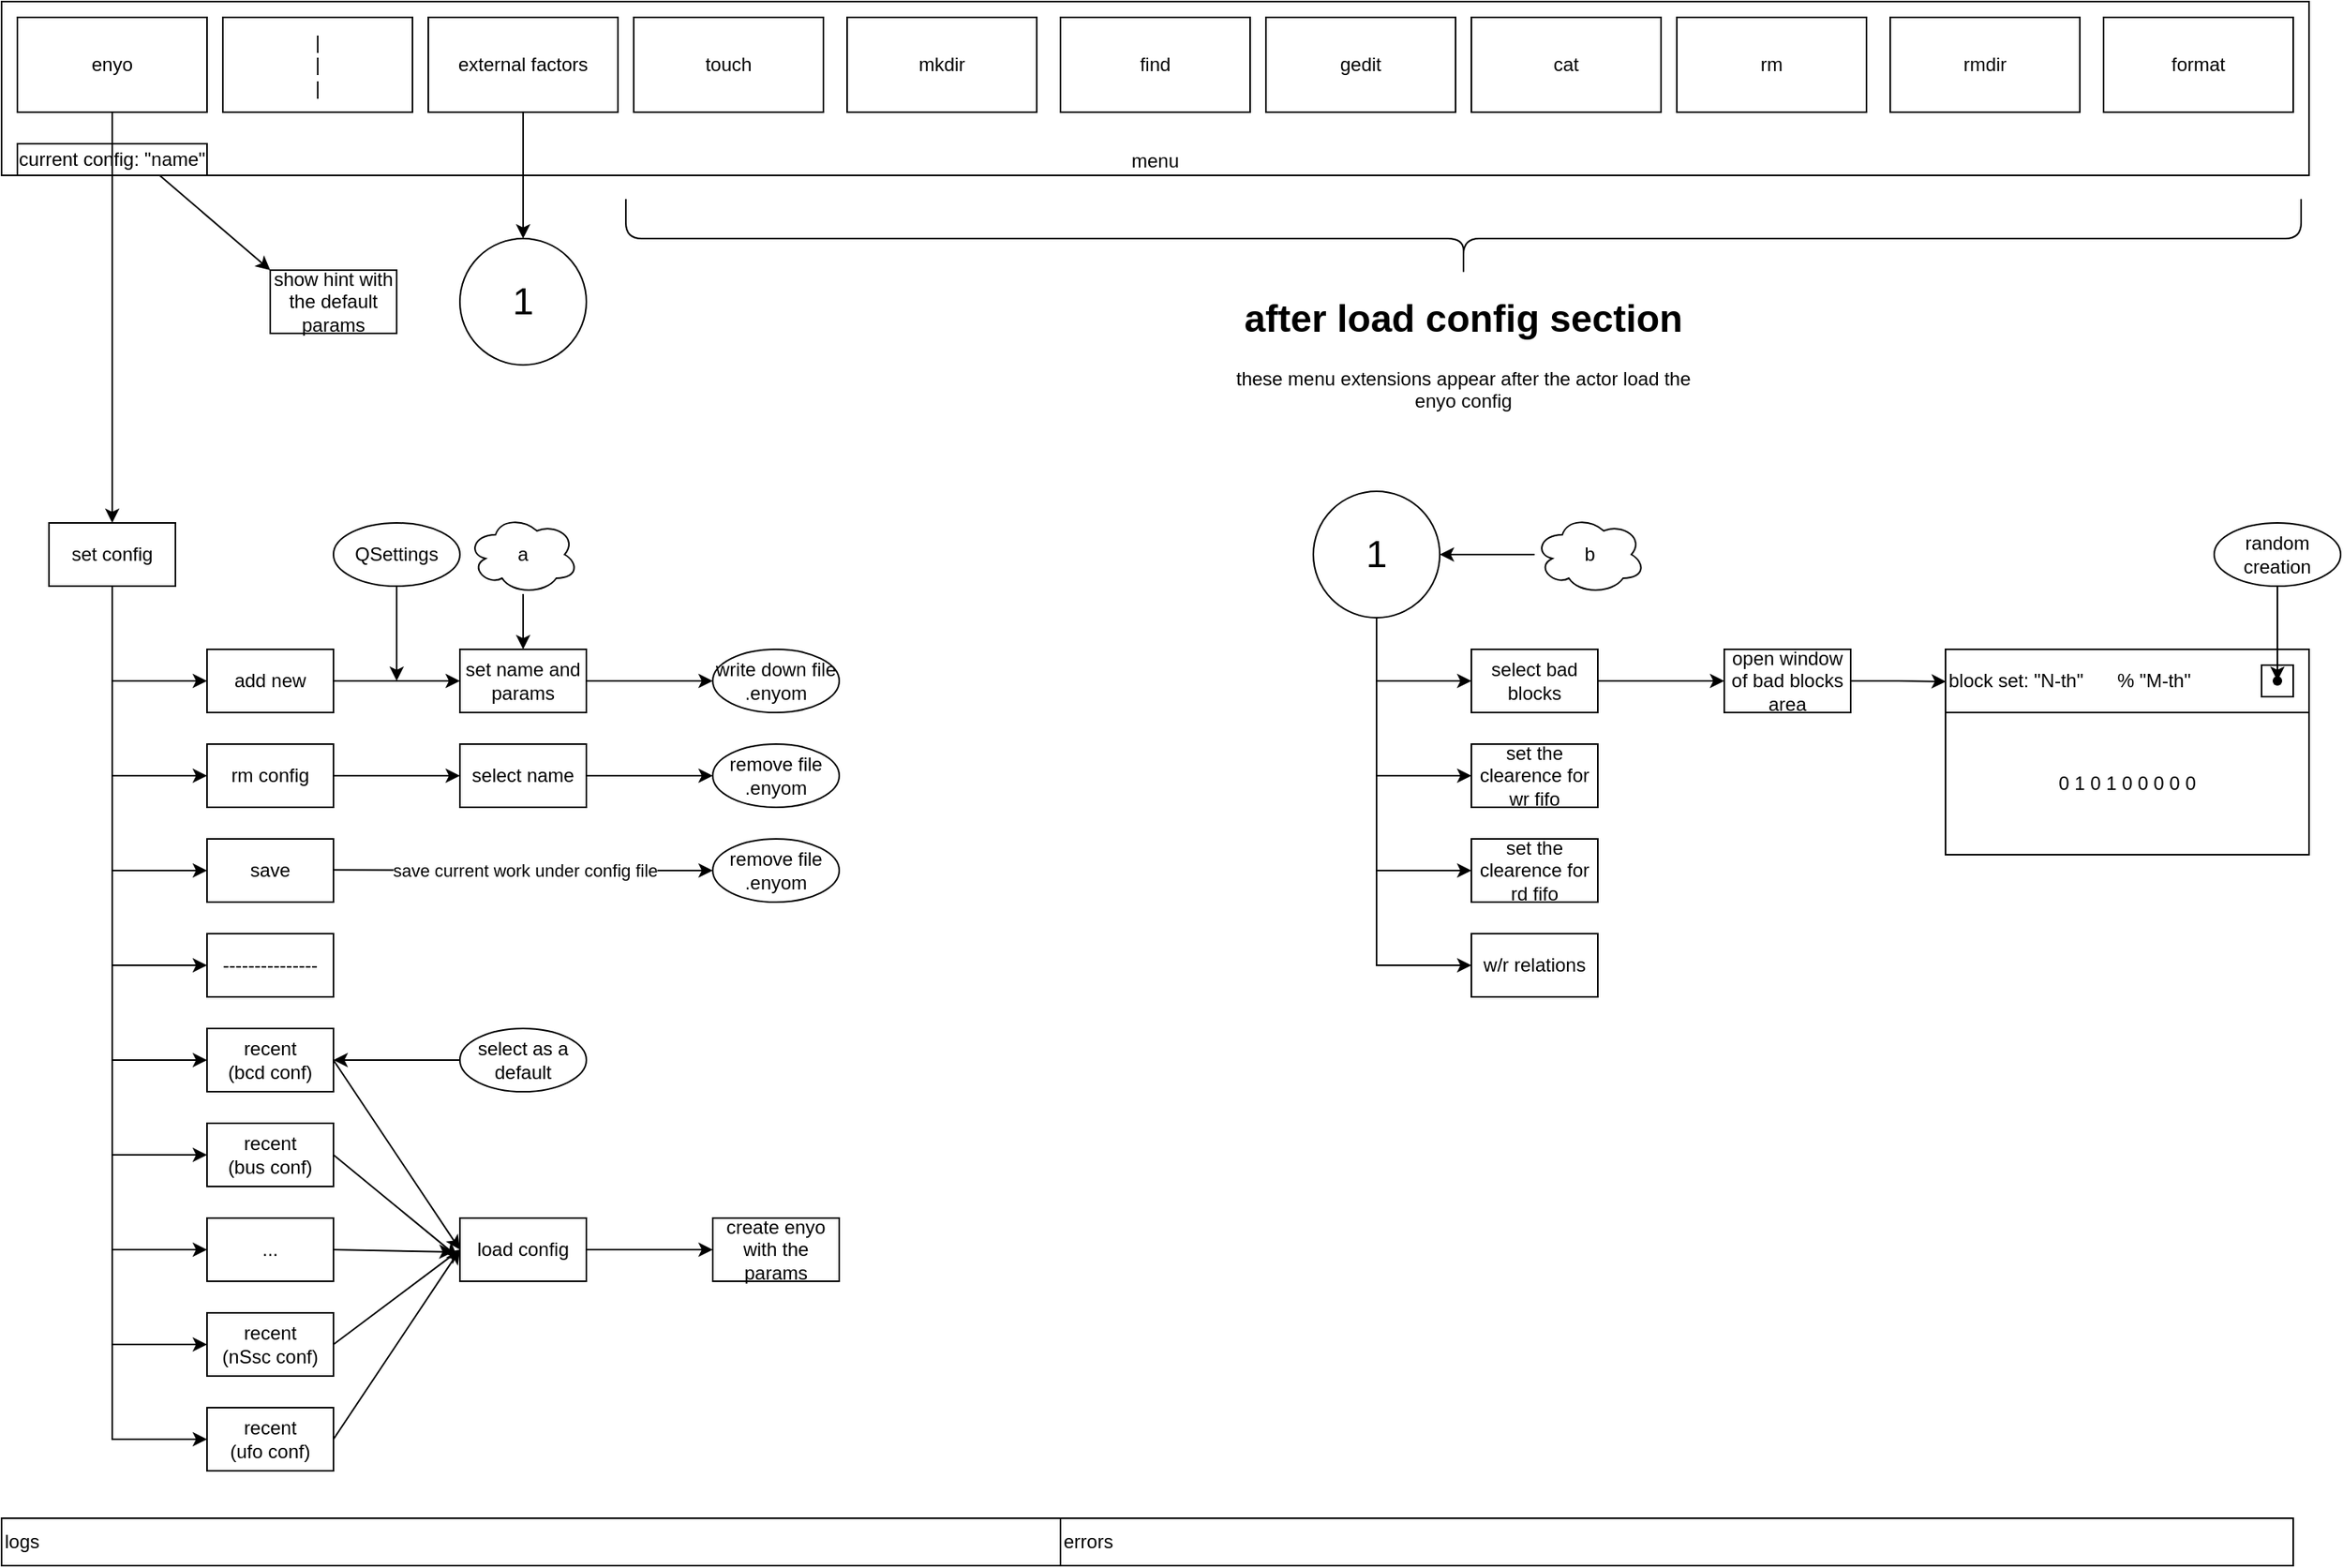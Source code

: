 <mxfile version="24.0.4" type="github" pages="2">
  <diagram name="Page-1" id="zZr7KNFjdAVXptu_zUCs">
    <mxGraphModel dx="1424" dy="765" grid="1" gridSize="10" guides="1" tooltips="1" connect="1" arrows="1" fold="1" page="1" pageScale="1" pageWidth="850" pageHeight="1100" math="0" shadow="0">
      <root>
        <mxCell id="0" />
        <mxCell id="1" parent="0" />
        <mxCell id="soJd-fHeMKXXftb8YkMp-32" value="&lt;div align=&quot;left&quot;&gt;block set: &quot;N-th&quot;&lt;span style=&quot;white-space: pre;&quot;&gt;&#x9;% &quot;M-th&quot;&lt;/span&gt;&lt;/div&gt;" style="rounded=0;whiteSpace=wrap;html=1;align=left;" parent="1" vertex="1">
          <mxGeometry x="1260" y="440" width="230" height="40" as="geometry" />
        </mxCell>
        <mxCell id="soJd-fHeMKXXftb8YkMp-37" value="" style="whiteSpace=wrap;html=1;aspect=fixed;" parent="1" vertex="1">
          <mxGeometry x="1460" y="450" width="20" height="20" as="geometry" />
        </mxCell>
        <mxCell id="JiC-FthuQK2CMUhhBvd7-24" value="menu" style="rounded=0;whiteSpace=wrap;html=1;verticalAlign=bottom;" parent="1" vertex="1">
          <mxGeometry x="30" y="30" width="1460" height="110" as="geometry" />
        </mxCell>
        <mxCell id="soJd-fHeMKXXftb8YkMp-4" value="current config: &quot;name&quot;" style="rounded=0;whiteSpace=wrap;html=1;" parent="1" vertex="1">
          <mxGeometry x="40" y="120" width="120" height="20" as="geometry" />
        </mxCell>
        <mxCell id="kcGImguu2PcQyFEWAn9K-4" value="" style="edgeStyle=orthogonalEdgeStyle;rounded=0;orthogonalLoop=1;jettySize=auto;html=1;" parent="1" source="JiC-FthuQK2CMUhhBvd7-21" target="kcGImguu2PcQyFEWAn9K-3" edge="1">
          <mxGeometry relative="1" as="geometry" />
        </mxCell>
        <mxCell id="JiC-FthuQK2CMUhhBvd7-21" value="enyo" style="rounded=0;whiteSpace=wrap;html=1;" parent="1" vertex="1">
          <mxGeometry x="40" y="40" width="120" height="60" as="geometry" />
        </mxCell>
        <mxCell id="kcGImguu2PcQyFEWAn9K-3" value="set config" style="rounded=0;whiteSpace=wrap;html=1;" parent="1" vertex="1">
          <mxGeometry x="60" y="360" width="80" height="40" as="geometry" />
        </mxCell>
        <mxCell id="kcGImguu2PcQyFEWAn9K-28" value="" style="edgeStyle=orthogonalEdgeStyle;rounded=0;orthogonalLoop=1;jettySize=auto;html=1;" parent="1" source="kcGImguu2PcQyFEWAn9K-8" target="kcGImguu2PcQyFEWAn9K-27" edge="1">
          <mxGeometry relative="1" as="geometry" />
        </mxCell>
        <mxCell id="kcGImguu2PcQyFEWAn9K-8" value="add new" style="rounded=0;whiteSpace=wrap;html=1;" parent="1" vertex="1">
          <mxGeometry x="160" y="440" width="80" height="40" as="geometry" />
        </mxCell>
        <mxCell id="kcGImguu2PcQyFEWAn9K-12" value="" style="endArrow=classic;html=1;rounded=0;entryX=0;entryY=0.5;entryDx=0;entryDy=0;exitX=0.5;exitY=1;exitDx=0;exitDy=0;" parent="1" source="kcGImguu2PcQyFEWAn9K-3" target="kcGImguu2PcQyFEWAn9K-8" edge="1">
          <mxGeometry width="50" height="50" relative="1" as="geometry">
            <mxPoint x="400" y="450" as="sourcePoint" />
            <mxPoint x="450" y="400" as="targetPoint" />
            <Array as="points">
              <mxPoint x="100" y="460" />
            </Array>
          </mxGeometry>
        </mxCell>
        <mxCell id="kcGImguu2PcQyFEWAn9K-37" value="" style="edgeStyle=orthogonalEdgeStyle;rounded=0;orthogonalLoop=1;jettySize=auto;html=1;" parent="1" source="kcGImguu2PcQyFEWAn9K-13" target="kcGImguu2PcQyFEWAn9K-36" edge="1">
          <mxGeometry relative="1" as="geometry" />
        </mxCell>
        <mxCell id="kcGImguu2PcQyFEWAn9K-13" value="rm config" style="rounded=0;whiteSpace=wrap;html=1;" parent="1" vertex="1">
          <mxGeometry x="160" y="500" width="80" height="40" as="geometry" />
        </mxCell>
        <mxCell id="kcGImguu2PcQyFEWAn9K-14" value="" style="endArrow=classic;html=1;rounded=0;entryX=0;entryY=0.5;entryDx=0;entryDy=0;exitX=0.5;exitY=1;exitDx=0;exitDy=0;" parent="1" target="kcGImguu2PcQyFEWAn9K-13" edge="1">
          <mxGeometry width="50" height="50" relative="1" as="geometry">
            <mxPoint x="100" y="460" as="sourcePoint" />
            <mxPoint x="450" y="460" as="targetPoint" />
            <Array as="points">
              <mxPoint x="100" y="520" />
            </Array>
          </mxGeometry>
        </mxCell>
        <mxCell id="kcGImguu2PcQyFEWAn9K-15" value="---------------" style="rounded=0;whiteSpace=wrap;html=1;" parent="1" vertex="1">
          <mxGeometry x="160" y="620" width="80" height="40" as="geometry" />
        </mxCell>
        <mxCell id="kcGImguu2PcQyFEWAn9K-17" value="&lt;div&gt;recent&lt;/div&gt;&lt;div&gt;(bcd conf)&lt;br&gt;&lt;/div&gt;" style="rounded=0;whiteSpace=wrap;html=1;" parent="1" vertex="1">
          <mxGeometry x="160" y="680" width="80" height="40" as="geometry" />
        </mxCell>
        <mxCell id="kcGImguu2PcQyFEWAn9K-18" value="" style="endArrow=classic;html=1;rounded=0;entryX=0;entryY=0.5;entryDx=0;entryDy=0;exitX=0.5;exitY=1;exitDx=0;exitDy=0;" parent="1" target="kcGImguu2PcQyFEWAn9K-17" edge="1">
          <mxGeometry width="50" height="50" relative="1" as="geometry">
            <mxPoint x="100" y="640" as="sourcePoint" />
            <mxPoint x="450" y="640" as="targetPoint" />
            <Array as="points">
              <mxPoint x="100" y="700" />
            </Array>
          </mxGeometry>
        </mxCell>
        <mxCell id="kcGImguu2PcQyFEWAn9K-19" value="&lt;div&gt;recent&lt;/div&gt;&lt;div&gt;(bus conf)&lt;br&gt;&lt;/div&gt;" style="rounded=0;whiteSpace=wrap;html=1;" parent="1" vertex="1">
          <mxGeometry x="160" y="740" width="80" height="40" as="geometry" />
        </mxCell>
        <mxCell id="kcGImguu2PcQyFEWAn9K-20" value="" style="endArrow=classic;html=1;rounded=0;entryX=0;entryY=0.5;entryDx=0;entryDy=0;exitX=0.5;exitY=1;exitDx=0;exitDy=0;" parent="1" target="kcGImguu2PcQyFEWAn9K-19" edge="1">
          <mxGeometry width="50" height="50" relative="1" as="geometry">
            <mxPoint x="100" y="700" as="sourcePoint" />
            <mxPoint x="450" y="700" as="targetPoint" />
            <Array as="points">
              <mxPoint x="100" y="760" />
            </Array>
          </mxGeometry>
        </mxCell>
        <mxCell id="kcGImguu2PcQyFEWAn9K-21" value="..." style="rounded=0;whiteSpace=wrap;html=1;" parent="1" vertex="1">
          <mxGeometry x="160" y="800" width="80" height="40" as="geometry" />
        </mxCell>
        <mxCell id="kcGImguu2PcQyFEWAn9K-22" value="" style="endArrow=classic;html=1;rounded=0;entryX=0;entryY=0.5;entryDx=0;entryDy=0;exitX=0.5;exitY=1;exitDx=0;exitDy=0;" parent="1" target="kcGImguu2PcQyFEWAn9K-21" edge="1">
          <mxGeometry width="50" height="50" relative="1" as="geometry">
            <mxPoint x="100" y="760" as="sourcePoint" />
            <mxPoint x="450" y="760" as="targetPoint" />
            <Array as="points">
              <mxPoint x="100" y="820" />
            </Array>
          </mxGeometry>
        </mxCell>
        <mxCell id="kcGImguu2PcQyFEWAn9K-23" value="&lt;div&gt;recent&lt;/div&gt;&lt;div&gt;(nSsc conf)&lt;br&gt;&lt;/div&gt;" style="rounded=0;whiteSpace=wrap;html=1;" parent="1" vertex="1">
          <mxGeometry x="160" y="860" width="80" height="40" as="geometry" />
        </mxCell>
        <mxCell id="kcGImguu2PcQyFEWAn9K-24" value="" style="endArrow=classic;html=1;rounded=0;entryX=0;entryY=0.5;entryDx=0;entryDy=0;exitX=0.5;exitY=1;exitDx=0;exitDy=0;" parent="1" target="kcGImguu2PcQyFEWAn9K-23" edge="1">
          <mxGeometry width="50" height="50" relative="1" as="geometry">
            <mxPoint x="100" y="820" as="sourcePoint" />
            <mxPoint x="450" y="820" as="targetPoint" />
            <Array as="points">
              <mxPoint x="100" y="880" />
            </Array>
          </mxGeometry>
        </mxCell>
        <mxCell id="kcGImguu2PcQyFEWAn9K-25" value="&lt;div&gt;recent &lt;br&gt;&lt;/div&gt;&lt;div&gt;(ufo conf)&lt;br&gt;&lt;/div&gt;" style="rounded=0;whiteSpace=wrap;html=1;" parent="1" vertex="1">
          <mxGeometry x="160" y="920" width="80" height="40" as="geometry" />
        </mxCell>
        <mxCell id="kcGImguu2PcQyFEWAn9K-26" value="" style="endArrow=classic;html=1;rounded=0;entryX=0;entryY=0.5;entryDx=0;entryDy=0;exitX=0.5;exitY=1;exitDx=0;exitDy=0;" parent="1" target="kcGImguu2PcQyFEWAn9K-25" edge="1">
          <mxGeometry width="50" height="50" relative="1" as="geometry">
            <mxPoint x="100" y="880" as="sourcePoint" />
            <mxPoint x="450" y="880" as="targetPoint" />
            <Array as="points">
              <mxPoint x="100" y="940" />
            </Array>
          </mxGeometry>
        </mxCell>
        <mxCell id="kcGImguu2PcQyFEWAn9K-35" value="" style="edgeStyle=orthogonalEdgeStyle;rounded=0;orthogonalLoop=1;jettySize=auto;html=1;" parent="1" source="kcGImguu2PcQyFEWAn9K-27" target="kcGImguu2PcQyFEWAn9K-34" edge="1">
          <mxGeometry relative="1" as="geometry" />
        </mxCell>
        <mxCell id="kcGImguu2PcQyFEWAn9K-27" value="set name and&lt;br&gt;params" style="rounded=0;whiteSpace=wrap;html=1;" parent="1" vertex="1">
          <mxGeometry x="320" y="440" width="80" height="40" as="geometry" />
        </mxCell>
        <mxCell id="kcGImguu2PcQyFEWAn9K-33" value="" style="edgeStyle=orthogonalEdgeStyle;rounded=0;orthogonalLoop=1;jettySize=auto;html=1;" parent="1" source="kcGImguu2PcQyFEWAn9K-31" edge="1">
          <mxGeometry relative="1" as="geometry">
            <mxPoint x="280" y="460" as="targetPoint" />
          </mxGeometry>
        </mxCell>
        <mxCell id="kcGImguu2PcQyFEWAn9K-31" value="QSettings" style="ellipse;whiteSpace=wrap;html=1;" parent="1" vertex="1">
          <mxGeometry x="240" y="360" width="80" height="40" as="geometry" />
        </mxCell>
        <mxCell id="kcGImguu2PcQyFEWAn9K-34" value="&lt;div&gt;write down file&lt;/div&gt;&lt;div&gt;.enyom&lt;br&gt;&lt;/div&gt;" style="ellipse;whiteSpace=wrap;html=1;" parent="1" vertex="1">
          <mxGeometry x="480" y="440" width="80" height="40" as="geometry" />
        </mxCell>
        <mxCell id="kcGImguu2PcQyFEWAn9K-39" value="" style="edgeStyle=orthogonalEdgeStyle;rounded=0;orthogonalLoop=1;jettySize=auto;html=1;" parent="1" source="kcGImguu2PcQyFEWAn9K-36" target="kcGImguu2PcQyFEWAn9K-38" edge="1">
          <mxGeometry relative="1" as="geometry" />
        </mxCell>
        <mxCell id="kcGImguu2PcQyFEWAn9K-36" value="select name" style="rounded=0;whiteSpace=wrap;html=1;" parent="1" vertex="1">
          <mxGeometry x="320" y="500" width="80" height="40" as="geometry" />
        </mxCell>
        <mxCell id="kcGImguu2PcQyFEWAn9K-38" value="&lt;div&gt;remove file &lt;br&gt;&lt;/div&gt;&lt;div&gt;.enyom&lt;br&gt;&lt;/div&gt;" style="ellipse;whiteSpace=wrap;html=1;" parent="1" vertex="1">
          <mxGeometry x="480" y="500" width="80" height="40" as="geometry" />
        </mxCell>
        <mxCell id="kcGImguu2PcQyFEWAn9K-50" value="" style="edgeStyle=orthogonalEdgeStyle;rounded=0;orthogonalLoop=1;jettySize=auto;html=1;" parent="1" source="kcGImguu2PcQyFEWAn9K-40" target="kcGImguu2PcQyFEWAn9K-49" edge="1">
          <mxGeometry relative="1" as="geometry" />
        </mxCell>
        <mxCell id="kcGImguu2PcQyFEWAn9K-40" value="load config" style="rounded=0;whiteSpace=wrap;html=1;" parent="1" vertex="1">
          <mxGeometry x="320" y="800" width="80" height="40" as="geometry" />
        </mxCell>
        <mxCell id="kcGImguu2PcQyFEWAn9K-42" value="" style="endArrow=classic;html=1;rounded=0;entryX=-0.019;entryY=0.612;entryDx=0;entryDy=0;entryPerimeter=0;exitX=1;exitY=0.5;exitDx=0;exitDy=0;" parent="1" source="kcGImguu2PcQyFEWAn9K-19" target="kcGImguu2PcQyFEWAn9K-40" edge="1">
          <mxGeometry width="50" height="50" relative="1" as="geometry">
            <mxPoint x="330" y="800" as="sourcePoint" />
            <mxPoint x="380" y="750" as="targetPoint" />
          </mxGeometry>
        </mxCell>
        <mxCell id="kcGImguu2PcQyFEWAn9K-43" value="" style="endArrow=classic;html=1;rounded=0;entryX=0;entryY=0.5;entryDx=0;entryDy=0;exitX=1;exitY=0.5;exitDx=0;exitDy=0;" parent="1" source="kcGImguu2PcQyFEWAn9K-17" target="kcGImguu2PcQyFEWAn9K-40" edge="1">
          <mxGeometry width="50" height="50" relative="1" as="geometry">
            <mxPoint x="260" y="706" as="sourcePoint" />
            <mxPoint x="338" y="770" as="targetPoint" />
          </mxGeometry>
        </mxCell>
        <mxCell id="kcGImguu2PcQyFEWAn9K-44" value="" style="endArrow=classic;html=1;rounded=0;entryX=0;entryY=0.5;entryDx=0;entryDy=0;exitX=1;exitY=0.5;exitDx=0;exitDy=0;" parent="1" source="kcGImguu2PcQyFEWAn9K-23" target="kcGImguu2PcQyFEWAn9K-40" edge="1">
          <mxGeometry width="50" height="50" relative="1" as="geometry">
            <mxPoint x="270" y="850" as="sourcePoint" />
            <mxPoint x="348" y="912" as="targetPoint" />
          </mxGeometry>
        </mxCell>
        <mxCell id="kcGImguu2PcQyFEWAn9K-45" value="" style="endArrow=classic;html=1;rounded=0;entryX=-0.05;entryY=0.536;entryDx=0;entryDy=0;entryPerimeter=0;exitX=1;exitY=0.5;exitDx=0;exitDy=0;" parent="1" source="kcGImguu2PcQyFEWAn9K-21" target="kcGImguu2PcQyFEWAn9K-40" edge="1">
          <mxGeometry width="50" height="50" relative="1" as="geometry">
            <mxPoint x="260" y="780" as="sourcePoint" />
            <mxPoint x="338" y="844" as="targetPoint" />
          </mxGeometry>
        </mxCell>
        <mxCell id="kcGImguu2PcQyFEWAn9K-46" value="" style="endArrow=classic;html=1;rounded=0;exitX=1;exitY=0.5;exitDx=0;exitDy=0;" parent="1" source="kcGImguu2PcQyFEWAn9K-25" edge="1">
          <mxGeometry width="50" height="50" relative="1" as="geometry">
            <mxPoint x="270" y="790" as="sourcePoint" />
            <mxPoint x="320" y="820" as="targetPoint" />
          </mxGeometry>
        </mxCell>
        <mxCell id="kcGImguu2PcQyFEWAn9K-48" value="" style="edgeStyle=orthogonalEdgeStyle;rounded=0;orthogonalLoop=1;jettySize=auto;html=1;" parent="1" source="kcGImguu2PcQyFEWAn9K-47" target="kcGImguu2PcQyFEWAn9K-17" edge="1">
          <mxGeometry relative="1" as="geometry" />
        </mxCell>
        <mxCell id="kcGImguu2PcQyFEWAn9K-47" value="select as a default" style="ellipse;whiteSpace=wrap;html=1;" parent="1" vertex="1">
          <mxGeometry x="320" y="680" width="80" height="40" as="geometry" />
        </mxCell>
        <mxCell id="kcGImguu2PcQyFEWAn9K-49" value="create enyo with the params" style="rounded=0;whiteSpace=wrap;html=1;" parent="1" vertex="1">
          <mxGeometry x="480" y="800" width="80" height="40" as="geometry" />
        </mxCell>
        <mxCell id="kcGImguu2PcQyFEWAn9K-51" value="save" style="rounded=0;whiteSpace=wrap;html=1;" parent="1" vertex="1">
          <mxGeometry x="160" y="560" width="80" height="40" as="geometry" />
        </mxCell>
        <mxCell id="kcGImguu2PcQyFEWAn9K-52" value="" style="endArrow=classic;html=1;rounded=0;entryX=0;entryY=0.5;entryDx=0;entryDy=0;exitX=0.5;exitY=1;exitDx=0;exitDy=0;" parent="1" target="kcGImguu2PcQyFEWAn9K-51" edge="1">
          <mxGeometry width="50" height="50" relative="1" as="geometry">
            <mxPoint x="100" y="520" as="sourcePoint" />
            <mxPoint x="450" y="520" as="targetPoint" />
            <Array as="points">
              <mxPoint x="100" y="580" />
              <mxPoint x="130" y="580" />
            </Array>
          </mxGeometry>
        </mxCell>
        <mxCell id="kcGImguu2PcQyFEWAn9K-53" value="" style="endArrow=classic;html=1;rounded=0;entryX=0;entryY=0.5;entryDx=0;entryDy=0;exitX=0.5;exitY=1;exitDx=0;exitDy=0;" parent="1" edge="1">
          <mxGeometry width="50" height="50" relative="1" as="geometry">
            <mxPoint x="100" y="580" as="sourcePoint" />
            <mxPoint x="160" y="640" as="targetPoint" />
            <Array as="points">
              <mxPoint x="100" y="640" />
              <mxPoint x="130" y="640" />
            </Array>
          </mxGeometry>
        </mxCell>
        <mxCell id="kcGImguu2PcQyFEWAn9K-54" value="&lt;div&gt;remove file &lt;br&gt;&lt;/div&gt;&lt;div&gt;.enyom&lt;br&gt;&lt;/div&gt;" style="ellipse;whiteSpace=wrap;html=1;" parent="1" vertex="1">
          <mxGeometry x="480" y="560" width="80" height="40" as="geometry" />
        </mxCell>
        <mxCell id="kcGImguu2PcQyFEWAn9K-55" value="" style="edgeStyle=orthogonalEdgeStyle;rounded=0;orthogonalLoop=1;jettySize=auto;html=1;entryX=0;entryY=0.5;entryDx=0;entryDy=0;" parent="1" target="kcGImguu2PcQyFEWAn9K-54" edge="1">
          <mxGeometry relative="1" as="geometry">
            <mxPoint x="240" y="579.63" as="sourcePoint" />
            <mxPoint x="320" y="580" as="targetPoint" />
          </mxGeometry>
        </mxCell>
        <mxCell id="kcGImguu2PcQyFEWAn9K-57" value="save current work under config file" style="edgeLabel;html=1;align=center;verticalAlign=middle;resizable=0;points=[];" parent="kcGImguu2PcQyFEWAn9K-55" vertex="1" connectable="0">
          <mxGeometry x="0.063" y="-1" relative="1" as="geometry">
            <mxPoint x="-7" y="-1" as="offset" />
          </mxGeometry>
        </mxCell>
        <mxCell id="kcGImguu2PcQyFEWAn9K-58" value="&lt;div&gt;|&lt;/div&gt;&lt;div&gt;|&lt;/div&gt;&lt;div&gt;|&lt;br&gt;&lt;/div&gt;" style="rounded=0;whiteSpace=wrap;html=1;" parent="1" vertex="1">
          <mxGeometry x="170" y="40" width="120" height="60" as="geometry" />
        </mxCell>
        <mxCell id="kcGImguu2PcQyFEWAn9K-60" value="touch" style="rounded=0;whiteSpace=wrap;html=1;" parent="1" vertex="1">
          <mxGeometry x="430" y="40" width="120" height="60" as="geometry" />
        </mxCell>
        <mxCell id="kcGImguu2PcQyFEWAn9K-61" value="mkdir" style="rounded=0;whiteSpace=wrap;html=1;" parent="1" vertex="1">
          <mxGeometry x="565" y="40" width="120" height="60" as="geometry" />
        </mxCell>
        <mxCell id="kcGImguu2PcQyFEWAn9K-62" value="find" style="rounded=0;whiteSpace=wrap;html=1;" parent="1" vertex="1">
          <mxGeometry x="700" y="40" width="120" height="60" as="geometry" />
        </mxCell>
        <mxCell id="kcGImguu2PcQyFEWAn9K-63" value="gedit" style="rounded=0;whiteSpace=wrap;html=1;" parent="1" vertex="1">
          <mxGeometry x="830" y="40" width="120" height="60" as="geometry" />
        </mxCell>
        <mxCell id="kcGImguu2PcQyFEWAn9K-64" value="cat" style="rounded=0;whiteSpace=wrap;html=1;" parent="1" vertex="1">
          <mxGeometry x="960" y="40" width="120" height="60" as="geometry" />
        </mxCell>
        <mxCell id="kcGImguu2PcQyFEWAn9K-66" value="" style="shape=curlyBracket;whiteSpace=wrap;html=1;rounded=1;flipH=1;labelPosition=right;verticalLabelPosition=middle;align=left;verticalAlign=middle;rotation=90;" parent="1" vertex="1">
          <mxGeometry x="930" y="-350" width="50" height="1060" as="geometry" />
        </mxCell>
        <mxCell id="kcGImguu2PcQyFEWAn9K-67" value="rm" style="rounded=0;whiteSpace=wrap;html=1;" parent="1" vertex="1">
          <mxGeometry x="1090" y="40" width="120" height="60" as="geometry" />
        </mxCell>
        <mxCell id="kcGImguu2PcQyFEWAn9K-68" value="rmdir" style="rounded=0;whiteSpace=wrap;html=1;" parent="1" vertex="1">
          <mxGeometry x="1225" y="40" width="120" height="60" as="geometry" />
        </mxCell>
        <mxCell id="kcGImguu2PcQyFEWAn9K-69" value="format" style="rounded=0;whiteSpace=wrap;html=1;" parent="1" vertex="1">
          <mxGeometry x="1360" y="40" width="120" height="60" as="geometry" />
        </mxCell>
        <mxCell id="soJd-fHeMKXXftb8YkMp-2" value="&lt;h1 align=&quot;center&quot; style=&quot;margin-top: 0px;&quot;&gt;after load config section&lt;/h1&gt;&lt;div&gt;these menu extensions appear after the actor load the enyo config&lt;br&gt;&lt;/div&gt;" style="text;html=1;whiteSpace=wrap;overflow=hidden;rounded=0;align=center;" parent="1" vertex="1">
          <mxGeometry x="800" y="210" width="310" height="110" as="geometry" />
        </mxCell>
        <mxCell id="soJd-fHeMKXXftb8YkMp-5" value="show hint with the default params " style="rounded=0;whiteSpace=wrap;html=1;" parent="1" vertex="1">
          <mxGeometry x="200" y="200" width="80" height="40" as="geometry" />
        </mxCell>
        <mxCell id="soJd-fHeMKXXftb8YkMp-7" value="" style="endArrow=classic;html=1;rounded=0;entryX=0;entryY=0;entryDx=0;entryDy=0;exitX=0.75;exitY=1;exitDx=0;exitDy=0;" parent="1" source="soJd-fHeMKXXftb8YkMp-4" target="soJd-fHeMKXXftb8YkMp-5" edge="1">
          <mxGeometry width="50" height="50" relative="1" as="geometry">
            <mxPoint x="170" y="300" as="sourcePoint" />
            <mxPoint x="220" y="250" as="targetPoint" />
          </mxGeometry>
        </mxCell>
        <mxCell id="soJd-fHeMKXXftb8YkMp-8" value="logs" style="rounded=0;whiteSpace=wrap;html=1;align=left;" parent="1" vertex="1">
          <mxGeometry x="30" y="990" width="670" height="30" as="geometry" />
        </mxCell>
        <mxCell id="soJd-fHeMKXXftb8YkMp-9" value="errors" style="rounded=0;whiteSpace=wrap;html=1;align=left;" parent="1" vertex="1">
          <mxGeometry x="700" y="990" width="780" height="30" as="geometry" />
        </mxCell>
        <mxCell id="soJd-fHeMKXXftb8YkMp-12" value="" style="edgeStyle=orthogonalEdgeStyle;rounded=0;orthogonalLoop=1;jettySize=auto;html=1;" parent="1" source="soJd-fHeMKXXftb8YkMp-10" target="soJd-fHeMKXXftb8YkMp-11" edge="1">
          <mxGeometry relative="1" as="geometry" />
        </mxCell>
        <mxCell id="soJd-fHeMKXXftb8YkMp-10" value="external factors" style="rounded=0;whiteSpace=wrap;html=1;" parent="1" vertex="1">
          <mxGeometry x="300" y="40" width="120" height="60" as="geometry" />
        </mxCell>
        <mxCell id="soJd-fHeMKXXftb8YkMp-11" value="&lt;font style=&quot;font-size: 24px;&quot;&gt;1&lt;/font&gt;" style="ellipse;whiteSpace=wrap;html=1;rounded=0;" parent="1" vertex="1">
          <mxGeometry x="320" y="180" width="80" height="80" as="geometry" />
        </mxCell>
        <mxCell id="soJd-fHeMKXXftb8YkMp-13" value="&lt;font style=&quot;font-size: 24px;&quot;&gt;1&lt;/font&gt;" style="ellipse;whiteSpace=wrap;html=1;rounded=0;" parent="1" vertex="1">
          <mxGeometry x="860" y="340" width="80" height="80" as="geometry" />
        </mxCell>
        <mxCell id="soJd-fHeMKXXftb8YkMp-29" value="" style="edgeStyle=orthogonalEdgeStyle;rounded=0;orthogonalLoop=1;jettySize=auto;html=1;" parent="1" source="soJd-fHeMKXXftb8YkMp-19" target="soJd-fHeMKXXftb8YkMp-28" edge="1">
          <mxGeometry relative="1" as="geometry" />
        </mxCell>
        <mxCell id="soJd-fHeMKXXftb8YkMp-19" value="select bad blocks" style="rounded=0;whiteSpace=wrap;html=1;" parent="1" vertex="1">
          <mxGeometry x="960" y="440" width="80" height="40" as="geometry" />
        </mxCell>
        <mxCell id="soJd-fHeMKXXftb8YkMp-20" value="" style="endArrow=classic;html=1;rounded=0;entryX=0;entryY=0.5;entryDx=0;entryDy=0;" parent="1" target="soJd-fHeMKXXftb8YkMp-19" edge="1">
          <mxGeometry width="50" height="50" relative="1" as="geometry">
            <mxPoint x="900" y="420" as="sourcePoint" />
            <mxPoint x="1250" y="400" as="targetPoint" />
            <Array as="points">
              <mxPoint x="900" y="460" />
            </Array>
          </mxGeometry>
        </mxCell>
        <mxCell id="soJd-fHeMKXXftb8YkMp-31" value="" style="edgeStyle=orthogonalEdgeStyle;rounded=0;orthogonalLoop=1;jettySize=auto;html=1;entryX=0.001;entryY=0.19;entryDx=0;entryDy=0;entryPerimeter=0;" parent="1" source="soJd-fHeMKXXftb8YkMp-28" edge="1">
          <mxGeometry relative="1" as="geometry">
            <mxPoint x="1260.23" y="460.4" as="targetPoint" />
          </mxGeometry>
        </mxCell>
        <mxCell id="soJd-fHeMKXXftb8YkMp-28" value="open window of bad blocks area" style="rounded=0;whiteSpace=wrap;html=1;" parent="1" vertex="1">
          <mxGeometry x="1120" y="440" width="80" height="40" as="geometry" />
        </mxCell>
        <mxCell id="soJd-fHeMKXXftb8YkMp-33" value="0 1 0 1 0 0 0 0 0" style="rounded=0;whiteSpace=wrap;html=1;" parent="1" vertex="1">
          <mxGeometry x="1260" y="480" width="230" height="90" as="geometry" />
        </mxCell>
        <mxCell id="soJd-fHeMKXXftb8YkMp-35" value="" style="shape=waypoint;sketch=0;fillStyle=solid;size=6;pointerEvents=1;points=[];fillColor=none;resizable=0;rotatable=0;perimeter=centerPerimeter;snapToPoint=1;" parent="1" vertex="1">
          <mxGeometry x="1460" y="450" width="20" height="20" as="geometry" />
        </mxCell>
        <mxCell id="soJd-fHeMKXXftb8YkMp-40" value="" style="edgeStyle=orthogonalEdgeStyle;rounded=0;orthogonalLoop=1;jettySize=auto;html=1;" parent="1" source="soJd-fHeMKXXftb8YkMp-39" target="soJd-fHeMKXXftb8YkMp-35" edge="1">
          <mxGeometry relative="1" as="geometry" />
        </mxCell>
        <mxCell id="soJd-fHeMKXXftb8YkMp-39" value="random creation" style="ellipse;whiteSpace=wrap;html=1;" parent="1" vertex="1">
          <mxGeometry x="1430" y="360" width="80" height="40" as="geometry" />
        </mxCell>
        <mxCell id="soJd-fHeMKXXftb8YkMp-42" value="" style="edgeStyle=orthogonalEdgeStyle;rounded=0;orthogonalLoop=1;jettySize=auto;html=1;" parent="1" source="soJd-fHeMKXXftb8YkMp-41" edge="1">
          <mxGeometry relative="1" as="geometry">
            <mxPoint x="360" y="440" as="targetPoint" />
          </mxGeometry>
        </mxCell>
        <mxCell id="soJd-fHeMKXXftb8YkMp-41" value="a" style="ellipse;shape=cloud;whiteSpace=wrap;html=1;" parent="1" vertex="1">
          <mxGeometry x="325" y="355" width="70" height="50" as="geometry" />
        </mxCell>
        <mxCell id="eYfJBwZzIzSiAUIm_IPi-3" value="" style="edgeStyle=orthogonalEdgeStyle;rounded=0;orthogonalLoop=1;jettySize=auto;html=1;" edge="1" parent="1" source="4f5kTPD41DmRX6TA7m6_-1" target="soJd-fHeMKXXftb8YkMp-13">
          <mxGeometry relative="1" as="geometry" />
        </mxCell>
        <mxCell id="4f5kTPD41DmRX6TA7m6_-1" value="b" style="ellipse;shape=cloud;whiteSpace=wrap;html=1;" parent="1" vertex="1">
          <mxGeometry x="1000" y="355" width="70" height="50" as="geometry" />
        </mxCell>
        <mxCell id="eYfJBwZzIzSiAUIm_IPi-1" value="set the clearence for wr fifo" style="rounded=0;whiteSpace=wrap;html=1;" vertex="1" parent="1">
          <mxGeometry x="960" y="500" width="80" height="40" as="geometry" />
        </mxCell>
        <mxCell id="eYfJBwZzIzSiAUIm_IPi-2" value="" style="endArrow=classic;html=1;rounded=0;entryX=0;entryY=0.5;entryDx=0;entryDy=0;" edge="1" parent="1" target="eYfJBwZzIzSiAUIm_IPi-1">
          <mxGeometry width="50" height="50" relative="1" as="geometry">
            <mxPoint x="900" y="460" as="sourcePoint" />
            <mxPoint x="1250" y="460" as="targetPoint" />
            <Array as="points">
              <mxPoint x="900" y="520" />
            </Array>
          </mxGeometry>
        </mxCell>
        <mxCell id="BZrZQT8kM4Oyh1r-SkTX-1" value="set the clearence for rd&amp;nbsp;&lt;span style=&quot;background-color: initial;&quot;&gt;fifo&lt;/span&gt;" style="rounded=0;whiteSpace=wrap;html=1;" vertex="1" parent="1">
          <mxGeometry x="960" y="560" width="80" height="40" as="geometry" />
        </mxCell>
        <mxCell id="BZrZQT8kM4Oyh1r-SkTX-2" value="" style="endArrow=classic;html=1;rounded=0;entryX=0;entryY=0.5;entryDx=0;entryDy=0;" edge="1" parent="1" target="BZrZQT8kM4Oyh1r-SkTX-1">
          <mxGeometry width="50" height="50" relative="1" as="geometry">
            <mxPoint x="900" y="520" as="sourcePoint" />
            <mxPoint x="1250" y="520" as="targetPoint" />
            <Array as="points">
              <mxPoint x="900" y="580" />
            </Array>
          </mxGeometry>
        </mxCell>
        <mxCell id="6TennSs1TYLY_ahDDdmT-1" value="w/r relations" style="rounded=0;whiteSpace=wrap;html=1;" vertex="1" parent="1">
          <mxGeometry x="960" y="620" width="80" height="40" as="geometry" />
        </mxCell>
        <mxCell id="6TennSs1TYLY_ahDDdmT-2" value="" style="endArrow=classic;html=1;rounded=0;entryX=0;entryY=0.5;entryDx=0;entryDy=0;" edge="1" parent="1" target="6TennSs1TYLY_ahDDdmT-1">
          <mxGeometry width="50" height="50" relative="1" as="geometry">
            <mxPoint x="900" y="580" as="sourcePoint" />
            <mxPoint x="1250" y="580" as="targetPoint" />
            <Array as="points">
              <mxPoint x="900" y="640" />
            </Array>
          </mxGeometry>
        </mxCell>
      </root>
    </mxGraphModel>
  </diagram>
  <diagram id="YjGSnHEeC0mfs8MEq5T_" name="Page-2">
    <mxGraphModel dx="982" dy="-572" grid="1" gridSize="10" guides="1" tooltips="1" connect="1" arrows="1" fold="1" page="1" pageScale="1" pageWidth="850" pageHeight="1100" math="0" shadow="0">
      <root>
        <mxCell id="0" />
        <mxCell id="1" parent="0" />
        <mxCell id="D5--GGBhldb1EDkyGxHw-3" value="" style="edgeStyle=orthogonalEdgeStyle;rounded=0;orthogonalLoop=1;jettySize=auto;html=1;" parent="1" source="D5--GGBhldb1EDkyGxHw-1" target="D5--GGBhldb1EDkyGxHw-2" edge="1">
          <mxGeometry relative="1" as="geometry" />
        </mxCell>
        <mxCell id="D5--GGBhldb1EDkyGxHw-1" value="a" style="ellipse;shape=cloud;whiteSpace=wrap;html=1;" parent="1" vertex="1">
          <mxGeometry x="30" y="1130" width="70" height="50" as="geometry" />
        </mxCell>
        <mxCell id="D5--GGBhldb1EDkyGxHw-2" value="&lt;div&gt;default params include:&lt;/div&gt;&lt;div&gt;1) channel&lt;/div&gt;&lt;div&gt;2) chip&lt;/div&gt;&lt;div&gt;3) blocks per a chip&lt;/div&gt;&lt;div&gt;4) pages per a block&lt;/div&gt;&lt;div&gt;5) page size&lt;/div&gt;&lt;div&gt;also in include &lt;br&gt;&lt;/div&gt;&lt;div&gt;6) max size of TI package&lt;/div&gt;&lt;div&gt;7) fabric bad blocks table from external factors&lt;br&gt;&lt;/div&gt;" style="text;html=1;align=left;verticalAlign=top;whiteSpace=wrap;rounded=0;" parent="1" vertex="1">
          <mxGeometry x="140" y="1140" width="210" height="180" as="geometry" />
        </mxCell>
        <mxCell id="9lm56X0J7pawfPh3Ajss-4" value="" style="edgeStyle=orthogonalEdgeStyle;rounded=0;orthogonalLoop=1;jettySize=auto;html=1;" parent="1" source="9lm56X0J7pawfPh3Ajss-2" target="9lm56X0J7pawfPh3Ajss-3" edge="1">
          <mxGeometry relative="1" as="geometry" />
        </mxCell>
        <mxCell id="9lm56X0J7pawfPh3Ajss-2" value="b" style="ellipse;shape=cloud;whiteSpace=wrap;html=1;" parent="1" vertex="1">
          <mxGeometry x="420" y="1130" width="70" height="50" as="geometry" />
        </mxCell>
        <mxCell id="9lm56X0J7pawfPh3Ajss-3" value="&lt;div&gt;&lt;span style=&quot;white-space: pre;&quot;&gt;&#x9;&lt;/span&gt;When the actor create enyo config, he can configure a default bad blocks table, that calls &quot;factory&quot; bad table. It updates every time the actors&#39; edits through the &quot;external factors&quot; menu.&lt;/div&gt;&lt;div&gt;&lt;span style=&quot;white-space: pre;&quot;&gt;&#x9;&lt;/span&gt;At the time after creating the factory table or previous table saving the actor can inserts or removes new bad blocks, but he can&#39;t edit (removes) those blocks, which have already created.&lt;/div&gt;&lt;div&gt;&lt;span style=&quot;white-space: pre;&quot;&gt;&#x9;&lt;/span&gt;As soon as all the bad blocks changes defines, the actor has to save the bad table and after this it applies to enyo.&lt;br&gt;&lt;/div&gt;&lt;div&gt;&lt;span style=&quot;white-space: pre;&quot;&gt;&#x9;&lt;/span&gt;By default bad table is empty.&lt;br&gt;&lt;/div&gt;&lt;div&gt;&lt;span style=&quot;white-space: pre;&quot;&gt;&#x9;&lt;/span&gt;&lt;br&gt;&lt;/div&gt;&lt;div&gt;&lt;span style=&quot;white-space: pre;&quot;&gt;&#x9;&lt;/span&gt;Also the actor can set a number of addresses that will be removed frow the Write address fifo or the Read address Fifo. These values can&#39;t be more than block set size.&amp;nbsp;&lt;/div&gt;&lt;div&gt;&lt;span style=&quot;white-space: pre;&quot;&gt;&#x9;&lt;/span&gt;By default the both parameters equal to the block set size.&lt;br&gt;&lt;/div&gt;&lt;div&gt;&lt;br&gt;&lt;/div&gt;&lt;div&gt;&lt;span style=&quot;white-space: pre;&quot;&gt;&#x9;&lt;/span&gt;There is existing a combinations of&amp;nbsp; parallel operations like write and read the same file or read and remove the same file, so it need to have a parameter that describes a how many TI packages will be write relatively how many TI packages wiil be read.&lt;br&gt;&lt;span style=&quot;white-space: pre;&quot;&gt;&#x9;&lt;/span&gt;By default this param equeal to 16 (16 packages tfor writing and 1 for reading).&lt;br&gt;&lt;/div&gt;&lt;div&gt;&lt;br&gt;&lt;/div&gt;&lt;div&gt;&lt;span style=&quot;white-space: pre;&quot;&gt;&#x9;&lt;/span&gt;&lt;br&gt;&lt;/div&gt;&lt;span style=&quot;white-space: pre;&quot;&gt;&lt;/span&gt;" style="text;html=1;align=left;verticalAlign=top;whiteSpace=wrap;rounded=0;" parent="1" vertex="1">
          <mxGeometry x="530" y="1140" width="300" height="460" as="geometry" />
        </mxCell>
      </root>
    </mxGraphModel>
  </diagram>
</mxfile>
